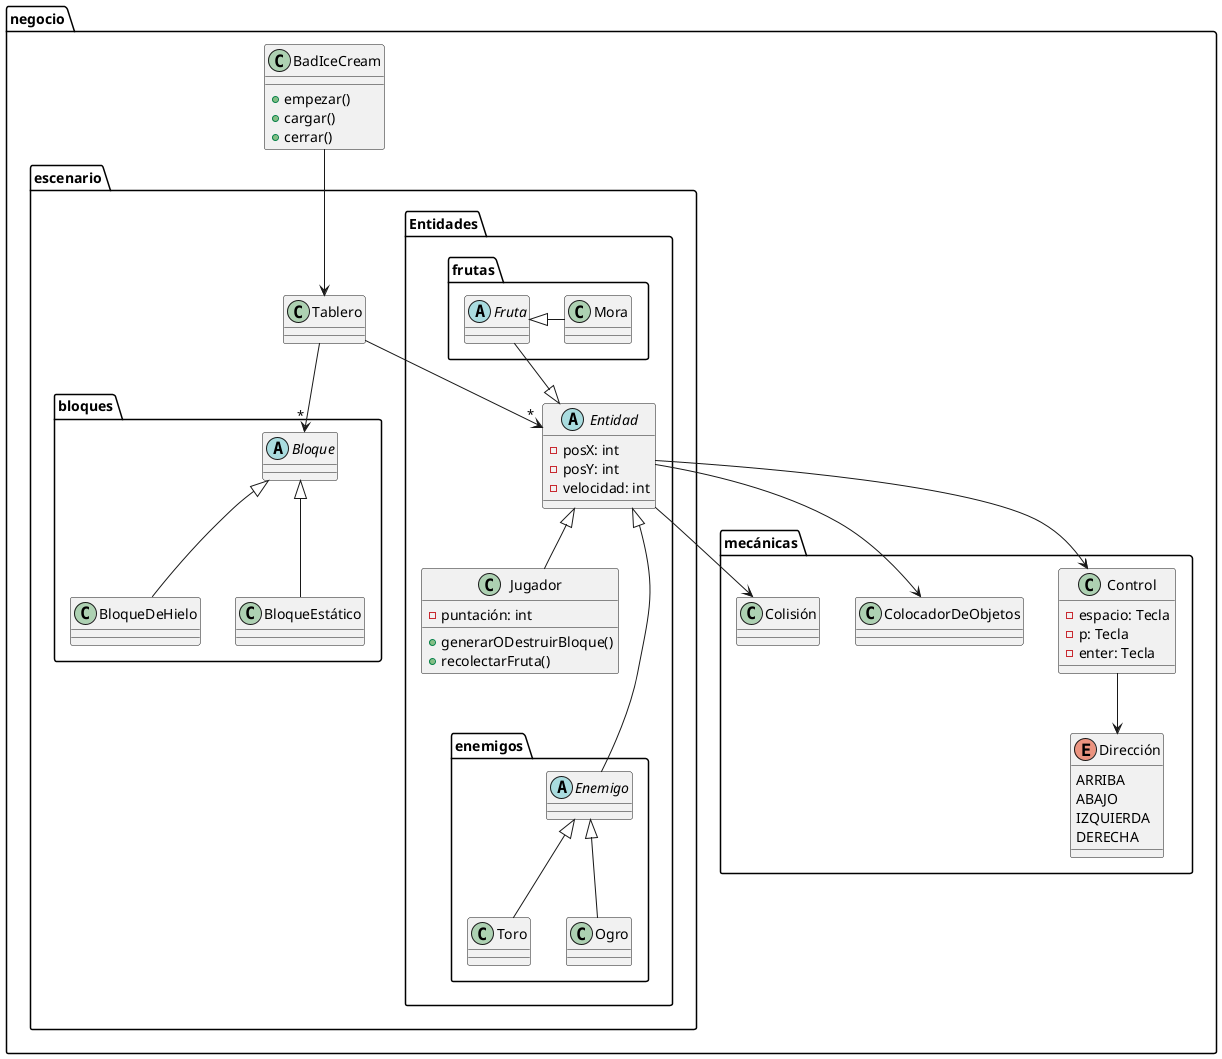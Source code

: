 @startuml
package negocio {
package mecánicas {
    class Control {
    -espacio: Tecla
    -p: Tecla
    -enter: Tecla
    }
    enum Dirección {
    ARRIBA
    ABAJO
    IZQUIERDA
    DERECHA
    }
    class ColocadorDeObjetos {}
    class Colisión {}
}

package escenario {
    class Tablero {}

package bloques {
    abstract class Bloque {}
    class BloqueDeHielo {}
    class BloqueEstático {}
}

package Entidades {
    abstract class Entidad {
    -posX: int
    -posY: int
    -velocidad: int
    }
    class Jugador {
    -puntación: int
    +generarODestruirBloque()
    +recolectarFruta()
    }
package enemigos {
    abstract class Enemigo {}
    class Toro {}
    class Ogro {}
}

package frutas {
    abstract class Fruta {}
    class Mora {}
}
}
}
class BadIceCream {
    +empezar()
    +cargar()
    +cerrar()
}
}

BadIceCream --> Tablero
Tablero --> "*" Entidad
Bloque <|-- BloqueEstático
Bloque <|-- BloqueDeHielo
Tablero --> "*" Bloque

Entidad <|-down-Jugador
Entidad <|-down--Enemigo
Entidad <|-up- Fruta
Fruta <|- Mora
Enemigo <|-- Toro
Enemigo <|-- Ogro

Control --> Dirección
Entidad --> Control
Entidad --> ColocadorDeObjetos
Entidad --> Colisión

@enduml